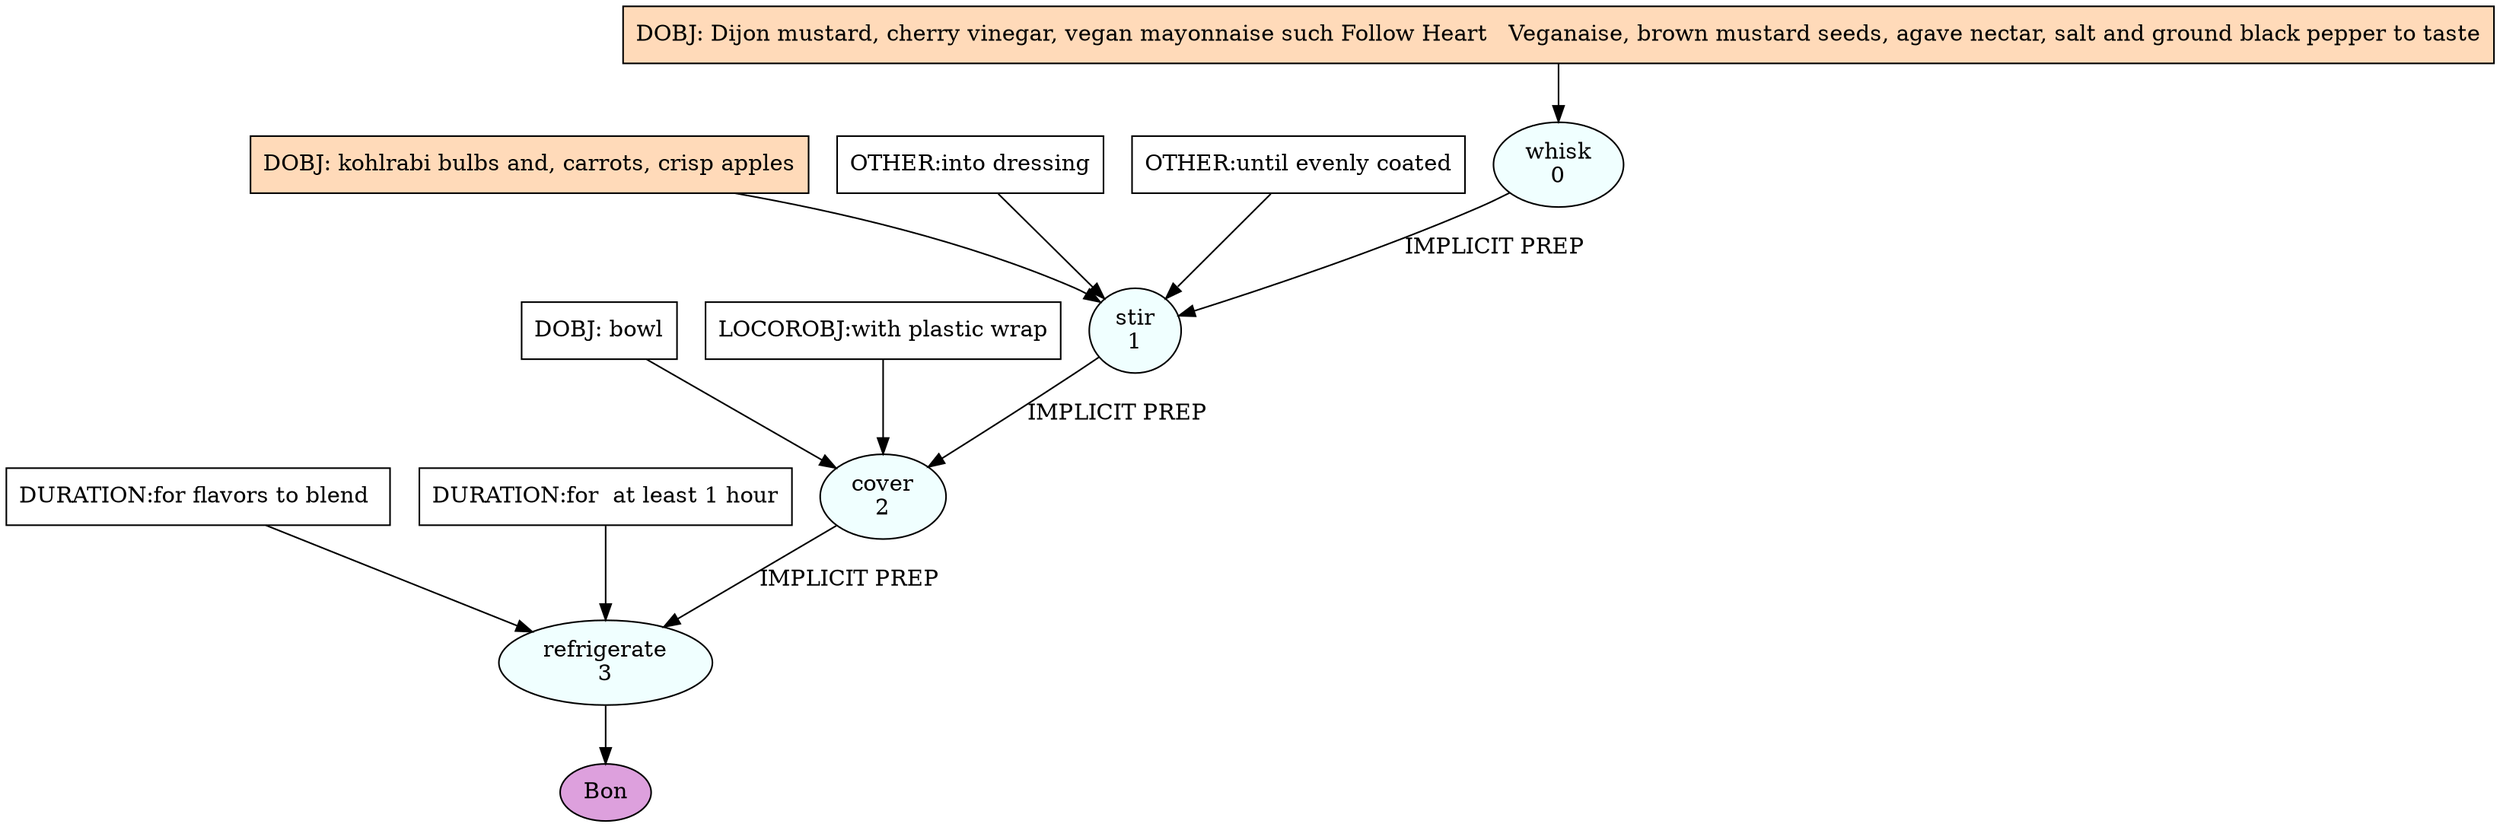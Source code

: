 digraph recipe {
E0[label="whisk
0", shape=oval, style=filled, fillcolor=azure]
E1[label="stir
1", shape=oval, style=filled, fillcolor=azure]
E2[label="cover
2", shape=oval, style=filled, fillcolor=azure]
E3[label="refrigerate
3", shape=oval, style=filled, fillcolor=azure]
D0[label="DOBJ: Dijon mustard, cherry vinegar, vegan mayonnaise such Follow Heart   Veganaise, brown mustard seeds, agave nectar, salt and ground black pepper to taste", shape=box, style=filled, fillcolor=peachpuff]
D0 -> E0
D1_ing[label="DOBJ: kohlrabi bulbs and, carrots, crisp apples", shape=box, style=filled, fillcolor=peachpuff]
D1_ing -> E1
E0 -> E1 [label="IMPLICIT PREP"]
P1_1_0[label="OTHER:into dressing", shape=box, style=filled, fillcolor=white]
P1_1_0 -> E1
P1_2_0[label="OTHER:until evenly coated", shape=box, style=filled, fillcolor=white]
P1_2_0 -> E1
D2_0[label="DOBJ: bowl", shape=box, style=filled, fillcolor=white]
D2_0 -> E2
E1 -> E2 [label="IMPLICIT PREP"]
P2_1_0[label="LOCOROBJ:with plastic wrap", shape=box, style=filled, fillcolor=white]
P2_1_0 -> E2
E2 -> E3 [label="IMPLICIT PREP"]
P3_1_0[label="DURATION:for flavors to blend ", shape=box, style=filled, fillcolor=white]
P3_1_0 -> E3
P3_1_1[label="DURATION:for  at least 1 hour", shape=box, style=filled, fillcolor=white]
P3_1_1 -> E3
EOR[label="Bon", shape=oval, style=filled, fillcolor=plum]
E3 -> EOR
}
